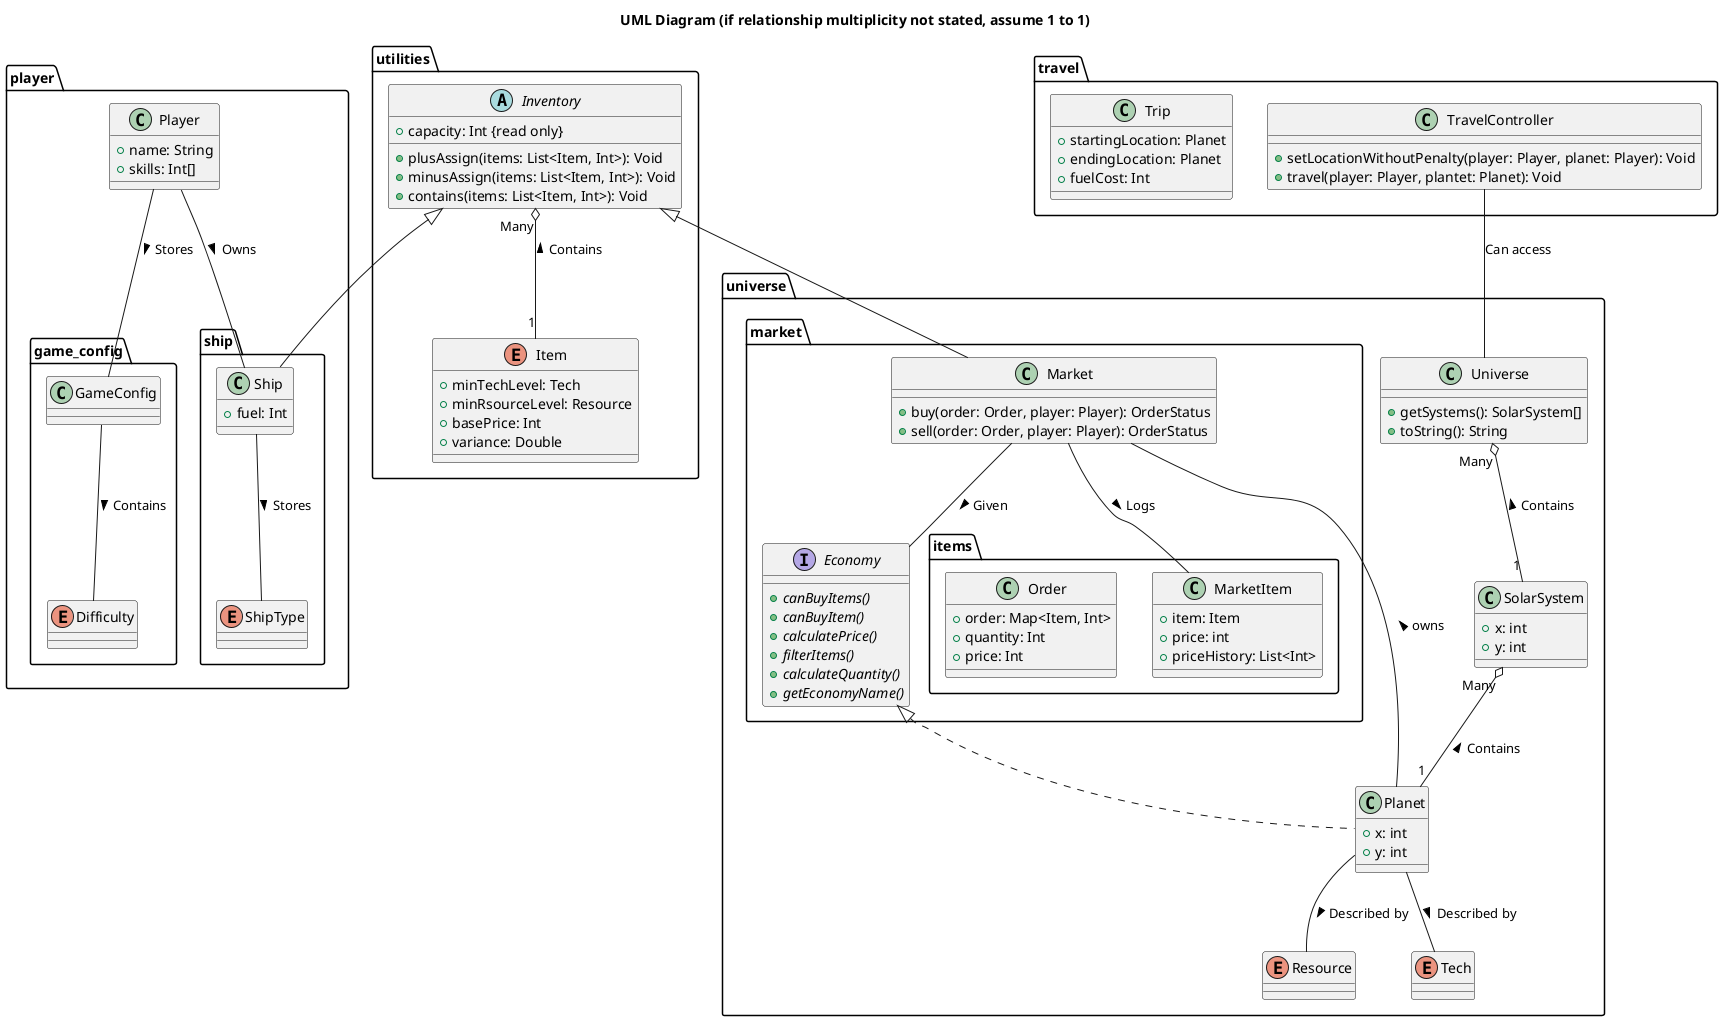 @startuml

title UML Diagram (if relationship multiplicity not stated, assume 1 to 1)

package player {
    package game_config {
        class GameConfig {

        }

        enum Difficulty {
        }
        GameConfig -- Difficulty : > Contains

    }

    class Player {
        +name: String
        +skills: Int[]
    }


    package ship {
        class Ship {
            +fuel: Int
        }
        enum ShipType {
        }
        Ship -- ShipType : > Stores

    }

     Player -- GameConfig : > Stores

     Player -- Ship : > Owns

}
package utilities {
    abstract class Inventory {
        +capacity: Int {read only}
        +plusAssign(items: List<Item, Int>): Void
        +minusAssign(items: List<Item, Int>): Void
        +contains(items: List<Item, Int>): Void
    }
    enum Item {
        +minTechLevel: Tech
        +minRsourceLevel: Resource
        +basePrice: Int
        +variance: Double
    }
    Inventory "Many" o-- "1" Item : Contains <

}
package universe {
      class Universe {
          + getSystems(): SolarSystem[]
          + toString(): String
     }

     class SolarSystem {
        +x: int
        +y: int

     }
     class Planet {
        +x: int
        +y: int
     }


     enum Resource {

     }

     enum Tech {

     }

      Planet -- Resource : > Described by
      Planet -- Tech : > Described by



     package market {
        interface Economy {
            {abstract} + canBuyItems()
            {abstract} + canBuyItem()
            {abstract} + calculatePrice()
            {abstract} + filterItems()
            {abstract} + calculateQuantity()
            {abstract} + getEconomyName()
        }

        class Market {
            + buy(order: Order, player: Player): OrderStatus
            + sell(order: Order, player: Player): OrderStatus
        }

        package items {
            class MarketItem {
                + item: Item
                + price: int
                + priceHistory: List<Int>
            }

            class Order {
                +order: Map<Item, Int>
                +quantity: Int
                +price: Int
            }

        }
     }


    Universe "Many" o-- "1" SolarSystem : Contains <
    SolarSystem "Many" o-- "1" Planet : Contains <
    Planet -- Market : > owns
    Economy <|.. Planet


    Market -- Economy : > Given
    Market -- MarketItem : > Logs
}

package travel {
      class TravelController {
          + setLocationWithoutPenalty(player: Player, planet: Player): Void
          + travel(player: Player, plantet: Planet): Void
      }

      class Trip {
        + startingLocation: Planet
        + endingLocation: Planet
        + fuelCost: Int
      }
      TravelController -- Universe : Can access
}

Inventory <|-- Ship
Inventory <|-- Market







@enduml
